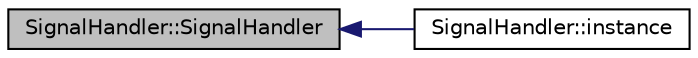 digraph "SignalHandler::SignalHandler"
{
  edge [fontname="Helvetica",fontsize="10",labelfontname="Helvetica",labelfontsize="10"];
  node [fontname="Helvetica",fontsize="10",shape=record];
  rankdir="LR";
  Node1 [label="SignalHandler::SignalHandler",height=0.2,width=0.4,color="black", fillcolor="grey75", style="filled" fontcolor="black"];
  Node1 -> Node2 [dir="back",color="midnightblue",fontsize="10",style="solid",fontname="Helvetica"];
  Node2 [label="SignalHandler::instance",height=0.2,width=0.4,color="black", fillcolor="white", style="filled",URL="$classSignalHandler.html#ac9a307bf2b20263020913657b094db9e"];
}
